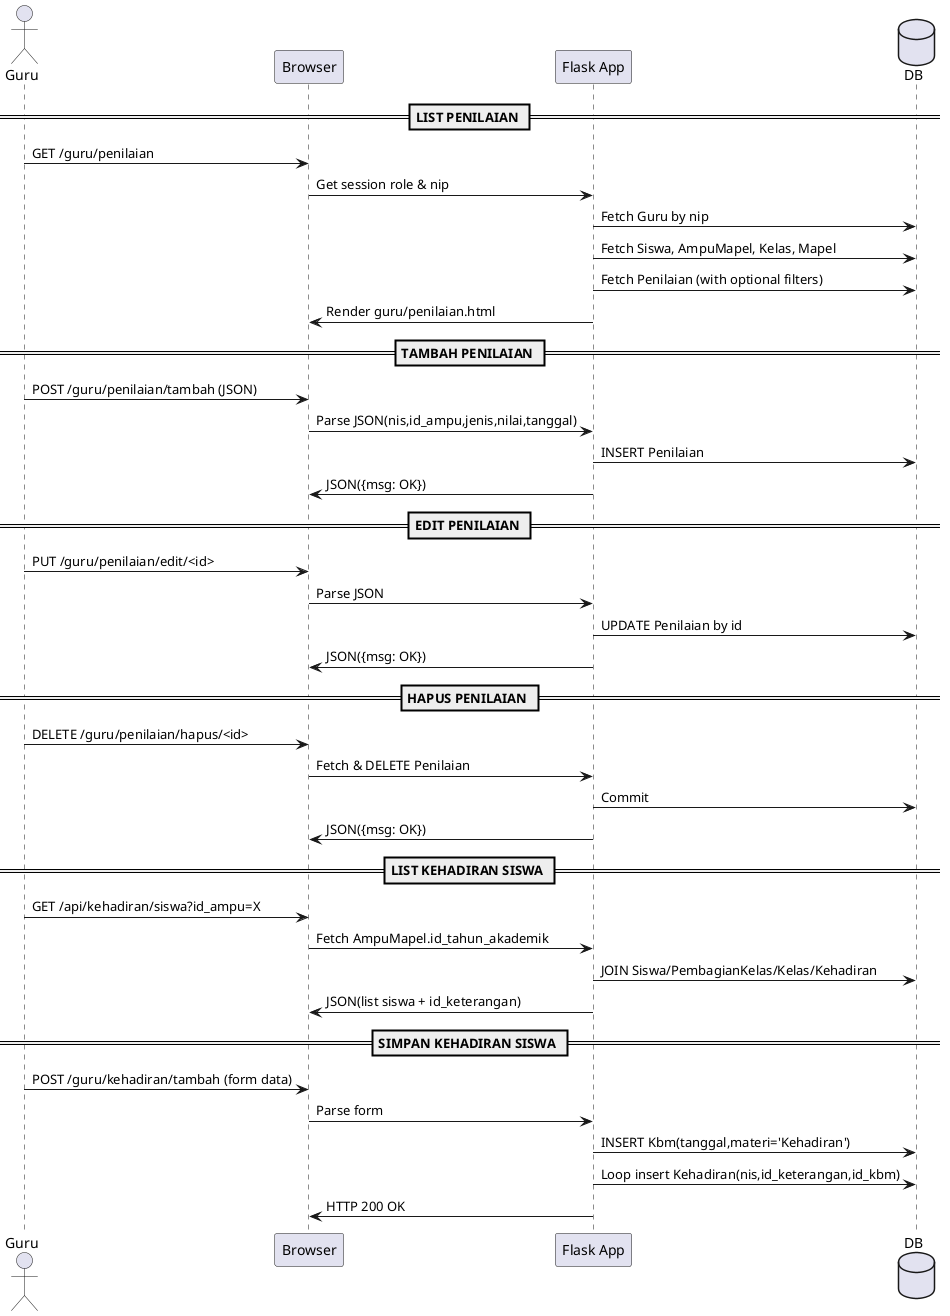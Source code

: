 @startuml
actor Guru
participant Browser as B
participant "Flask App" as F
database DB

== LIST PENILAIAN ==
Guru -> B: GET /guru/penilaian
B -> F: Get session role & nip
F -> DB: Fetch Guru by nip
F -> DB: Fetch Siswa, AmpuMapel, Kelas, Mapel
F -> DB: Fetch Penilaian (with optional filters)
F -> B: Render guru/penilaian.html

== TAMBAH PENILAIAN ==
Guru -> B: POST /guru/penilaian/tambah (JSON)
B -> F: Parse JSON(nis,id_ampu,jenis,nilai,tanggal)
F -> DB: INSERT Penilaian
F -> B: JSON({msg: OK})

== EDIT PENILAIAN ==
Guru -> B: PUT /guru/penilaian/edit/<id>
B -> F: Parse JSON
F -> DB: UPDATE Penilaian by id
F -> B: JSON({msg: OK})

== HAPUS PENILAIAN ==
Guru -> B: DELETE /guru/penilaian/hapus/<id>
B -> F: Fetch & DELETE Penilaian
F -> DB: Commit
F -> B: JSON({msg: OK})

== LIST KEHADIRAN SISWA ==
Guru -> B: GET /api/kehadiran/siswa?id_ampu=X
B -> F: Fetch AmpuMapel.id_tahun_akademik
F -> DB: JOIN Siswa/PembagianKelas/Kelas/Kehadiran
F -> B: JSON(list siswa + id_keterangan)

== SIMPAN KEHADIRAN SISWA ==
Guru -> B: POST /guru/kehadiran/tambah (form data)
B -> F: Parse form
F -> DB: INSERT Kbm(tanggal,materi='Kehadiran')
F -> DB: Loop insert Kehadiran(nis,id_keterangan,id_kbm)
F -> B: HTTP 200 OK
@enduml
